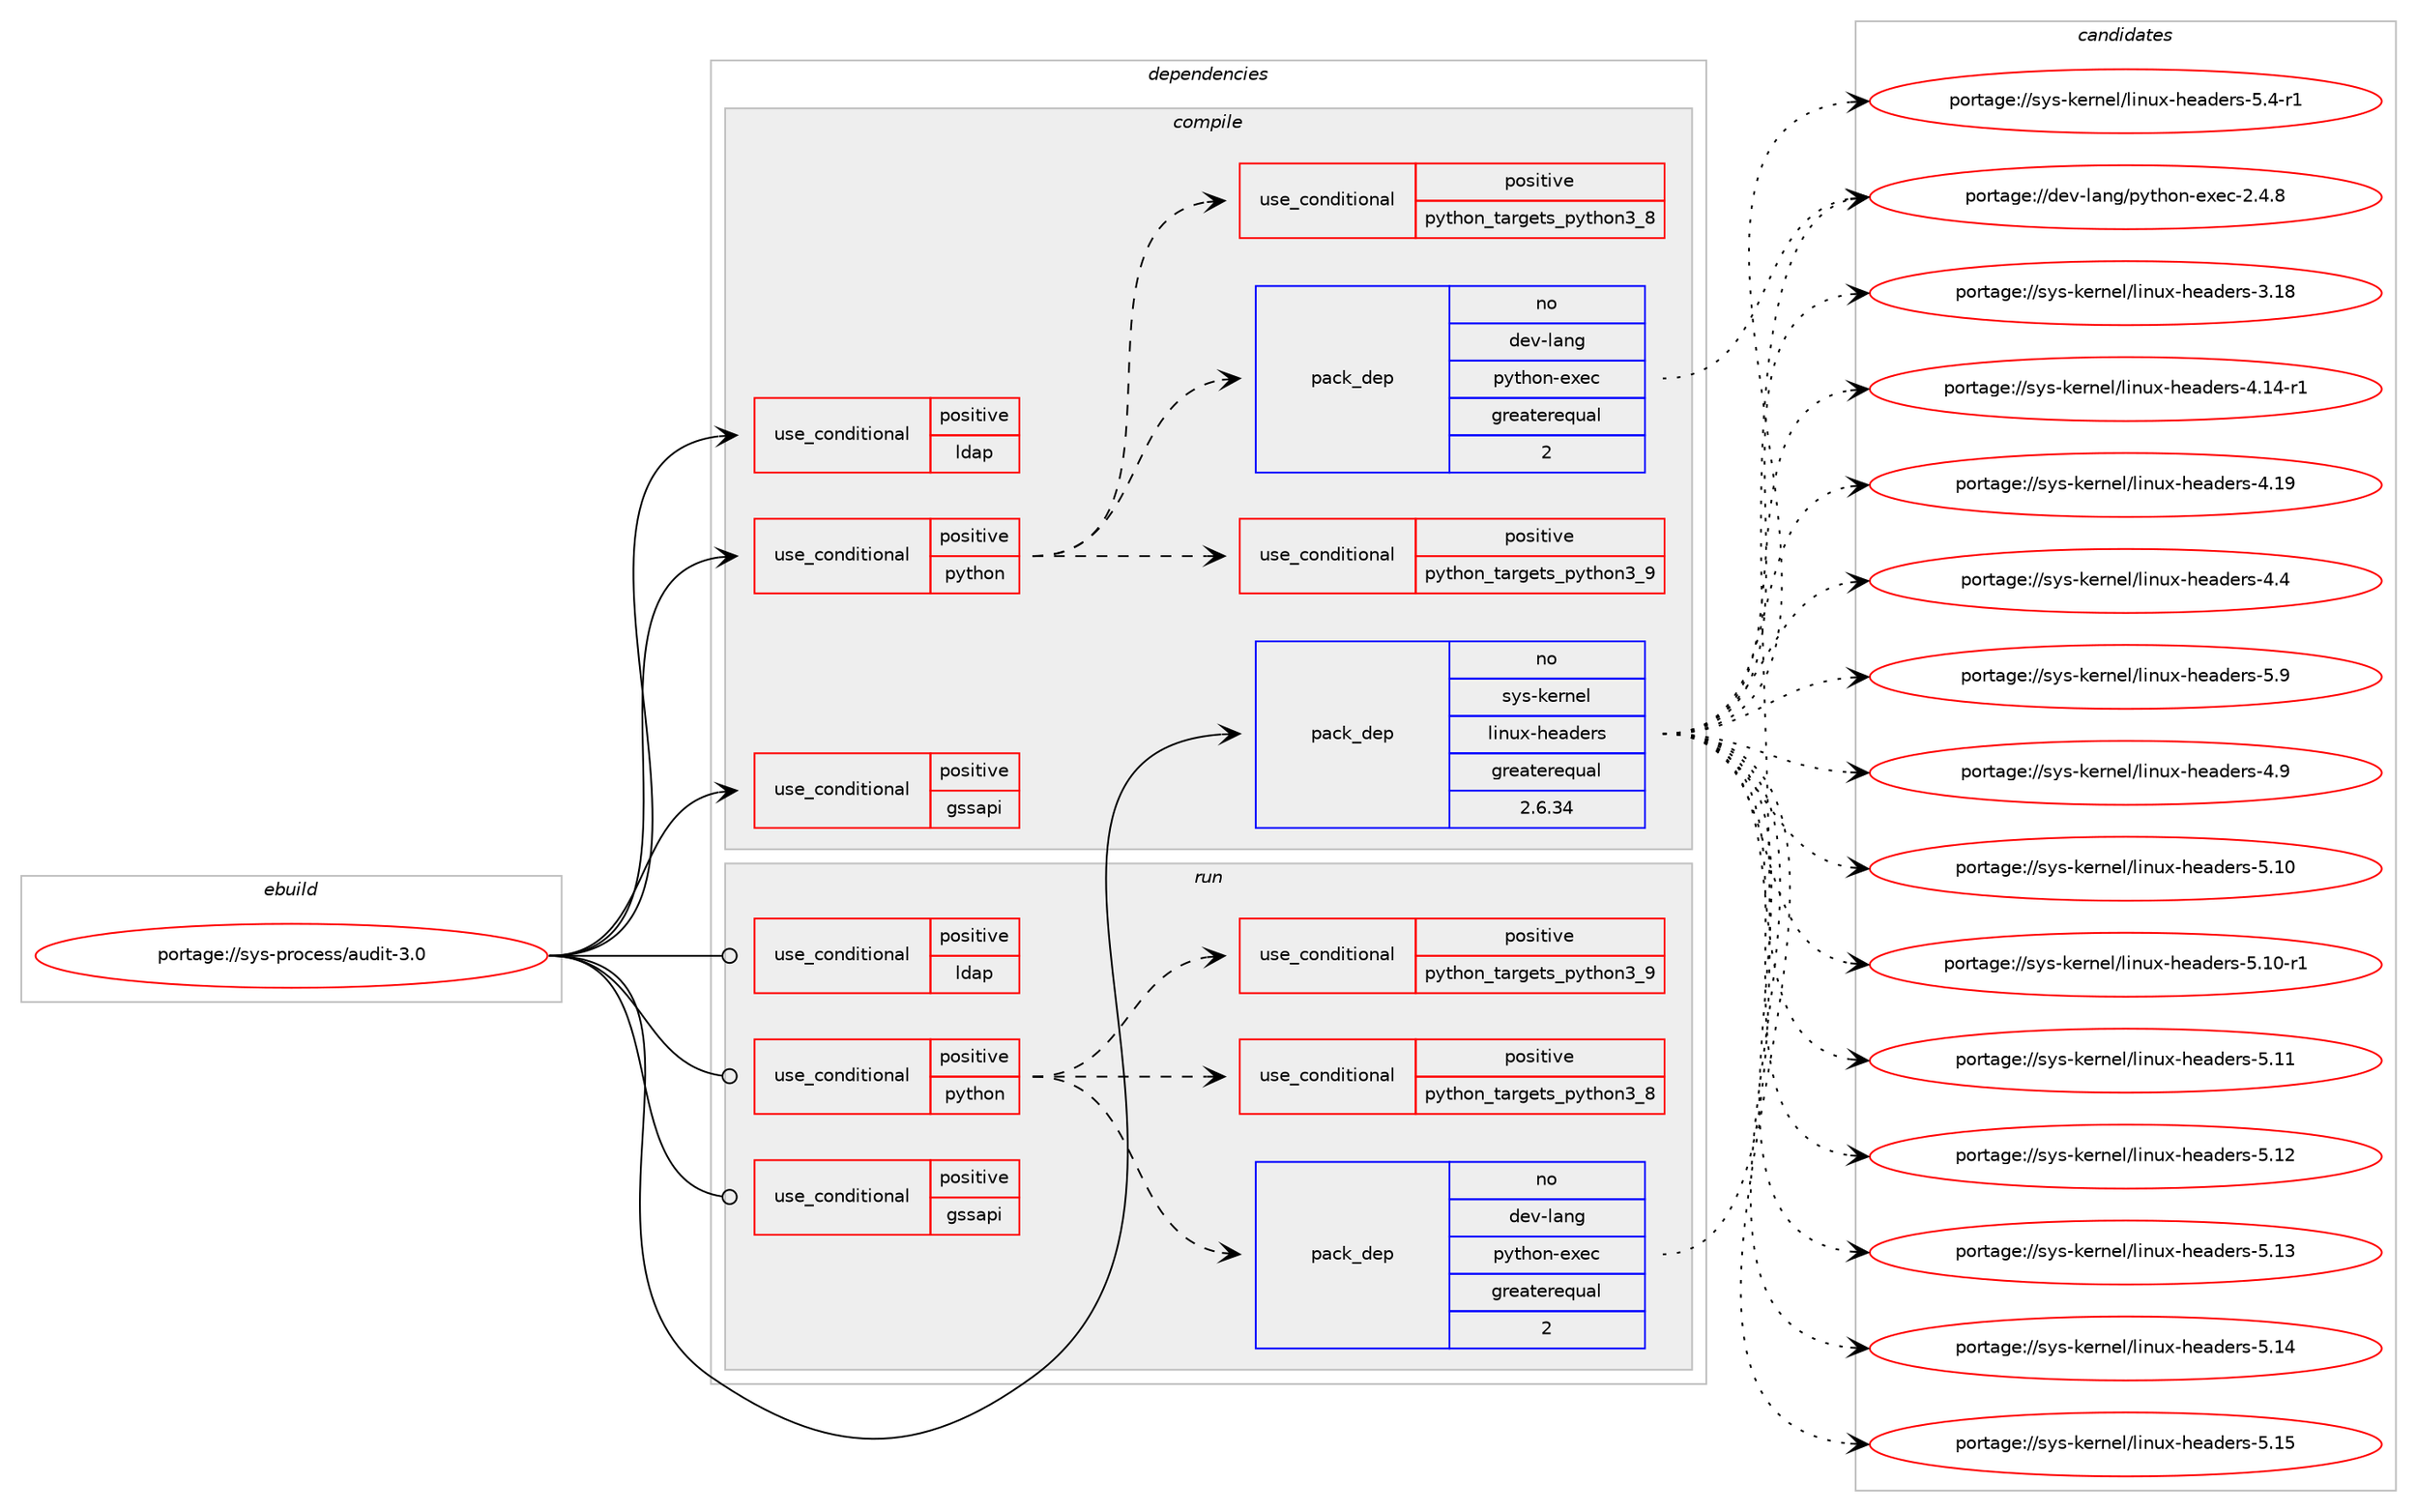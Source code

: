digraph prolog {

# *************
# Graph options
# *************

newrank=true;
concentrate=true;
compound=true;
graph [rankdir=LR,fontname=Helvetica,fontsize=10,ranksep=1.5];#, ranksep=2.5, nodesep=0.2];
edge  [arrowhead=vee];
node  [fontname=Helvetica,fontsize=10];

# **********
# The ebuild
# **********

subgraph cluster_leftcol {
color=gray;
rank=same;
label=<<i>ebuild</i>>;
id [label="portage://sys-process/audit-3.0", color=red, width=4, href="../sys-process/audit-3.0.svg"];
}

# ****************
# The dependencies
# ****************

subgraph cluster_midcol {
color=gray;
label=<<i>dependencies</i>>;
subgraph cluster_compile {
fillcolor="#eeeeee";
style=filled;
label=<<i>compile</i>>;
subgraph cond406 {
dependency2737 [label=<<TABLE BORDER="0" CELLBORDER="1" CELLSPACING="0" CELLPADDING="4"><TR><TD ROWSPAN="3" CELLPADDING="10">use_conditional</TD></TR><TR><TD>positive</TD></TR><TR><TD>gssapi</TD></TR></TABLE>>, shape=none, color=red];
# *** BEGIN UNKNOWN DEPENDENCY TYPE (TODO) ***
# dependency2737 -> package_dependency(portage://sys-process/audit-3.0,install,no,virtual,krb5,none,[,,],[],[])
# *** END UNKNOWN DEPENDENCY TYPE (TODO) ***

}
id:e -> dependency2737:w [weight=20,style="solid",arrowhead="vee"];
subgraph cond407 {
dependency2738 [label=<<TABLE BORDER="0" CELLBORDER="1" CELLSPACING="0" CELLPADDING="4"><TR><TD ROWSPAN="3" CELLPADDING="10">use_conditional</TD></TR><TR><TD>positive</TD></TR><TR><TD>ldap</TD></TR></TABLE>>, shape=none, color=red];
# *** BEGIN UNKNOWN DEPENDENCY TYPE (TODO) ***
# dependency2738 -> package_dependency(portage://sys-process/audit-3.0,install,no,net-nds,openldap,none,[,,],[],[])
# *** END UNKNOWN DEPENDENCY TYPE (TODO) ***

}
id:e -> dependency2738:w [weight=20,style="solid",arrowhead="vee"];
subgraph cond408 {
dependency2739 [label=<<TABLE BORDER="0" CELLBORDER="1" CELLSPACING="0" CELLPADDING="4"><TR><TD ROWSPAN="3" CELLPADDING="10">use_conditional</TD></TR><TR><TD>positive</TD></TR><TR><TD>python</TD></TR></TABLE>>, shape=none, color=red];
subgraph cond409 {
dependency2740 [label=<<TABLE BORDER="0" CELLBORDER="1" CELLSPACING="0" CELLPADDING="4"><TR><TD ROWSPAN="3" CELLPADDING="10">use_conditional</TD></TR><TR><TD>positive</TD></TR><TR><TD>python_targets_python3_8</TD></TR></TABLE>>, shape=none, color=red];
# *** BEGIN UNKNOWN DEPENDENCY TYPE (TODO) ***
# dependency2740 -> package_dependency(portage://sys-process/audit-3.0,install,no,dev-lang,python,none,[,,],[slot(3.8)],[])
# *** END UNKNOWN DEPENDENCY TYPE (TODO) ***

}
dependency2739:e -> dependency2740:w [weight=20,style="dashed",arrowhead="vee"];
subgraph cond410 {
dependency2741 [label=<<TABLE BORDER="0" CELLBORDER="1" CELLSPACING="0" CELLPADDING="4"><TR><TD ROWSPAN="3" CELLPADDING="10">use_conditional</TD></TR><TR><TD>positive</TD></TR><TR><TD>python_targets_python3_9</TD></TR></TABLE>>, shape=none, color=red];
# *** BEGIN UNKNOWN DEPENDENCY TYPE (TODO) ***
# dependency2741 -> package_dependency(portage://sys-process/audit-3.0,install,no,dev-lang,python,none,[,,],[slot(3.9)],[])
# *** END UNKNOWN DEPENDENCY TYPE (TODO) ***

}
dependency2739:e -> dependency2741:w [weight=20,style="dashed",arrowhead="vee"];
subgraph pack2326 {
dependency2742 [label=<<TABLE BORDER="0" CELLBORDER="1" CELLSPACING="0" CELLPADDING="4" WIDTH="220"><TR><TD ROWSPAN="6" CELLPADDING="30">pack_dep</TD></TR><TR><TD WIDTH="110">no</TD></TR><TR><TD>dev-lang</TD></TR><TR><TD>python-exec</TD></TR><TR><TD>greaterequal</TD></TR><TR><TD>2</TD></TR></TABLE>>, shape=none, color=blue];
}
dependency2739:e -> dependency2742:w [weight=20,style="dashed",arrowhead="vee"];
}
id:e -> dependency2739:w [weight=20,style="solid",arrowhead="vee"];
subgraph pack2327 {
dependency2743 [label=<<TABLE BORDER="0" CELLBORDER="1" CELLSPACING="0" CELLPADDING="4" WIDTH="220"><TR><TD ROWSPAN="6" CELLPADDING="30">pack_dep</TD></TR><TR><TD WIDTH="110">no</TD></TR><TR><TD>sys-kernel</TD></TR><TR><TD>linux-headers</TD></TR><TR><TD>greaterequal</TD></TR><TR><TD>2.6.34</TD></TR></TABLE>>, shape=none, color=blue];
}
id:e -> dependency2743:w [weight=20,style="solid",arrowhead="vee"];
# *** BEGIN UNKNOWN DEPENDENCY TYPE (TODO) ***
# id -> package_dependency(portage://sys-process/audit-3.0,install,no,sys-libs,libcap-ng,none,[,,],[],[])
# *** END UNKNOWN DEPENDENCY TYPE (TODO) ***

}
subgraph cluster_compileandrun {
fillcolor="#eeeeee";
style=filled;
label=<<i>compile and run</i>>;
}
subgraph cluster_run {
fillcolor="#eeeeee";
style=filled;
label=<<i>run</i>>;
subgraph cond411 {
dependency2744 [label=<<TABLE BORDER="0" CELLBORDER="1" CELLSPACING="0" CELLPADDING="4"><TR><TD ROWSPAN="3" CELLPADDING="10">use_conditional</TD></TR><TR><TD>positive</TD></TR><TR><TD>gssapi</TD></TR></TABLE>>, shape=none, color=red];
# *** BEGIN UNKNOWN DEPENDENCY TYPE (TODO) ***
# dependency2744 -> package_dependency(portage://sys-process/audit-3.0,run,no,virtual,krb5,none,[,,],[],[])
# *** END UNKNOWN DEPENDENCY TYPE (TODO) ***

}
id:e -> dependency2744:w [weight=20,style="solid",arrowhead="odot"];
subgraph cond412 {
dependency2745 [label=<<TABLE BORDER="0" CELLBORDER="1" CELLSPACING="0" CELLPADDING="4"><TR><TD ROWSPAN="3" CELLPADDING="10">use_conditional</TD></TR><TR><TD>positive</TD></TR><TR><TD>ldap</TD></TR></TABLE>>, shape=none, color=red];
# *** BEGIN UNKNOWN DEPENDENCY TYPE (TODO) ***
# dependency2745 -> package_dependency(portage://sys-process/audit-3.0,run,no,net-nds,openldap,none,[,,],[],[])
# *** END UNKNOWN DEPENDENCY TYPE (TODO) ***

}
id:e -> dependency2745:w [weight=20,style="solid",arrowhead="odot"];
subgraph cond413 {
dependency2746 [label=<<TABLE BORDER="0" CELLBORDER="1" CELLSPACING="0" CELLPADDING="4"><TR><TD ROWSPAN="3" CELLPADDING="10">use_conditional</TD></TR><TR><TD>positive</TD></TR><TR><TD>python</TD></TR></TABLE>>, shape=none, color=red];
subgraph cond414 {
dependency2747 [label=<<TABLE BORDER="0" CELLBORDER="1" CELLSPACING="0" CELLPADDING="4"><TR><TD ROWSPAN="3" CELLPADDING="10">use_conditional</TD></TR><TR><TD>positive</TD></TR><TR><TD>python_targets_python3_8</TD></TR></TABLE>>, shape=none, color=red];
# *** BEGIN UNKNOWN DEPENDENCY TYPE (TODO) ***
# dependency2747 -> package_dependency(portage://sys-process/audit-3.0,run,no,dev-lang,python,none,[,,],[slot(3.8)],[])
# *** END UNKNOWN DEPENDENCY TYPE (TODO) ***

}
dependency2746:e -> dependency2747:w [weight=20,style="dashed",arrowhead="vee"];
subgraph cond415 {
dependency2748 [label=<<TABLE BORDER="0" CELLBORDER="1" CELLSPACING="0" CELLPADDING="4"><TR><TD ROWSPAN="3" CELLPADDING="10">use_conditional</TD></TR><TR><TD>positive</TD></TR><TR><TD>python_targets_python3_9</TD></TR></TABLE>>, shape=none, color=red];
# *** BEGIN UNKNOWN DEPENDENCY TYPE (TODO) ***
# dependency2748 -> package_dependency(portage://sys-process/audit-3.0,run,no,dev-lang,python,none,[,,],[slot(3.9)],[])
# *** END UNKNOWN DEPENDENCY TYPE (TODO) ***

}
dependency2746:e -> dependency2748:w [weight=20,style="dashed",arrowhead="vee"];
subgraph pack2328 {
dependency2749 [label=<<TABLE BORDER="0" CELLBORDER="1" CELLSPACING="0" CELLPADDING="4" WIDTH="220"><TR><TD ROWSPAN="6" CELLPADDING="30">pack_dep</TD></TR><TR><TD WIDTH="110">no</TD></TR><TR><TD>dev-lang</TD></TR><TR><TD>python-exec</TD></TR><TR><TD>greaterequal</TD></TR><TR><TD>2</TD></TR></TABLE>>, shape=none, color=blue];
}
dependency2746:e -> dependency2749:w [weight=20,style="dashed",arrowhead="vee"];
}
id:e -> dependency2746:w [weight=20,style="solid",arrowhead="odot"];
# *** BEGIN UNKNOWN DEPENDENCY TYPE (TODO) ***
# id -> package_dependency(portage://sys-process/audit-3.0,run,no,sys-libs,libcap-ng,none,[,,],[],[])
# *** END UNKNOWN DEPENDENCY TYPE (TODO) ***

}
}

# **************
# The candidates
# **************

subgraph cluster_choices {
rank=same;
color=gray;
label=<<i>candidates</i>>;

subgraph choice2326 {
color=black;
nodesep=1;
choice1001011184510897110103471121211161041111104510112010199455046524656 [label="portage://dev-lang/python-exec-2.4.8", color=red, width=4,href="../dev-lang/python-exec-2.4.8.svg"];
dependency2742:e -> choice1001011184510897110103471121211161041111104510112010199455046524656:w [style=dotted,weight="100"];
}
subgraph choice2327 {
color=black;
nodesep=1;
choice115121115451071011141101011084710810511011712045104101971001011141154551464956 [label="portage://sys-kernel/linux-headers-3.18", color=red, width=4,href="../sys-kernel/linux-headers-3.18.svg"];
choice1151211154510710111411010110847108105110117120451041019710010111411545524649524511449 [label="portage://sys-kernel/linux-headers-4.14-r1", color=red, width=4,href="../sys-kernel/linux-headers-4.14-r1.svg"];
choice115121115451071011141101011084710810511011712045104101971001011141154552464957 [label="portage://sys-kernel/linux-headers-4.19", color=red, width=4,href="../sys-kernel/linux-headers-4.19.svg"];
choice1151211154510710111411010110847108105110117120451041019710010111411545524652 [label="portage://sys-kernel/linux-headers-4.4", color=red, width=4,href="../sys-kernel/linux-headers-4.4.svg"];
choice1151211154510710111411010110847108105110117120451041019710010111411545524657 [label="portage://sys-kernel/linux-headers-4.9", color=red, width=4,href="../sys-kernel/linux-headers-4.9.svg"];
choice115121115451071011141101011084710810511011712045104101971001011141154553464948 [label="portage://sys-kernel/linux-headers-5.10", color=red, width=4,href="../sys-kernel/linux-headers-5.10.svg"];
choice1151211154510710111411010110847108105110117120451041019710010111411545534649484511449 [label="portage://sys-kernel/linux-headers-5.10-r1", color=red, width=4,href="../sys-kernel/linux-headers-5.10-r1.svg"];
choice115121115451071011141101011084710810511011712045104101971001011141154553464949 [label="portage://sys-kernel/linux-headers-5.11", color=red, width=4,href="../sys-kernel/linux-headers-5.11.svg"];
choice115121115451071011141101011084710810511011712045104101971001011141154553464950 [label="portage://sys-kernel/linux-headers-5.12", color=red, width=4,href="../sys-kernel/linux-headers-5.12.svg"];
choice115121115451071011141101011084710810511011712045104101971001011141154553464951 [label="portage://sys-kernel/linux-headers-5.13", color=red, width=4,href="../sys-kernel/linux-headers-5.13.svg"];
choice115121115451071011141101011084710810511011712045104101971001011141154553464952 [label="portage://sys-kernel/linux-headers-5.14", color=red, width=4,href="../sys-kernel/linux-headers-5.14.svg"];
choice115121115451071011141101011084710810511011712045104101971001011141154553464953 [label="portage://sys-kernel/linux-headers-5.15", color=red, width=4,href="../sys-kernel/linux-headers-5.15.svg"];
choice11512111545107101114110101108471081051101171204510410197100101114115455346524511449 [label="portage://sys-kernel/linux-headers-5.4-r1", color=red, width=4,href="../sys-kernel/linux-headers-5.4-r1.svg"];
choice1151211154510710111411010110847108105110117120451041019710010111411545534657 [label="portage://sys-kernel/linux-headers-5.9", color=red, width=4,href="../sys-kernel/linux-headers-5.9.svg"];
dependency2743:e -> choice115121115451071011141101011084710810511011712045104101971001011141154551464956:w [style=dotted,weight="100"];
dependency2743:e -> choice1151211154510710111411010110847108105110117120451041019710010111411545524649524511449:w [style=dotted,weight="100"];
dependency2743:e -> choice115121115451071011141101011084710810511011712045104101971001011141154552464957:w [style=dotted,weight="100"];
dependency2743:e -> choice1151211154510710111411010110847108105110117120451041019710010111411545524652:w [style=dotted,weight="100"];
dependency2743:e -> choice1151211154510710111411010110847108105110117120451041019710010111411545524657:w [style=dotted,weight="100"];
dependency2743:e -> choice115121115451071011141101011084710810511011712045104101971001011141154553464948:w [style=dotted,weight="100"];
dependency2743:e -> choice1151211154510710111411010110847108105110117120451041019710010111411545534649484511449:w [style=dotted,weight="100"];
dependency2743:e -> choice115121115451071011141101011084710810511011712045104101971001011141154553464949:w [style=dotted,weight="100"];
dependency2743:e -> choice115121115451071011141101011084710810511011712045104101971001011141154553464950:w [style=dotted,weight="100"];
dependency2743:e -> choice115121115451071011141101011084710810511011712045104101971001011141154553464951:w [style=dotted,weight="100"];
dependency2743:e -> choice115121115451071011141101011084710810511011712045104101971001011141154553464952:w [style=dotted,weight="100"];
dependency2743:e -> choice115121115451071011141101011084710810511011712045104101971001011141154553464953:w [style=dotted,weight="100"];
dependency2743:e -> choice11512111545107101114110101108471081051101171204510410197100101114115455346524511449:w [style=dotted,weight="100"];
dependency2743:e -> choice1151211154510710111411010110847108105110117120451041019710010111411545534657:w [style=dotted,weight="100"];
}
subgraph choice2328 {
color=black;
nodesep=1;
choice1001011184510897110103471121211161041111104510112010199455046524656 [label="portage://dev-lang/python-exec-2.4.8", color=red, width=4,href="../dev-lang/python-exec-2.4.8.svg"];
dependency2749:e -> choice1001011184510897110103471121211161041111104510112010199455046524656:w [style=dotted,weight="100"];
}
}

}
